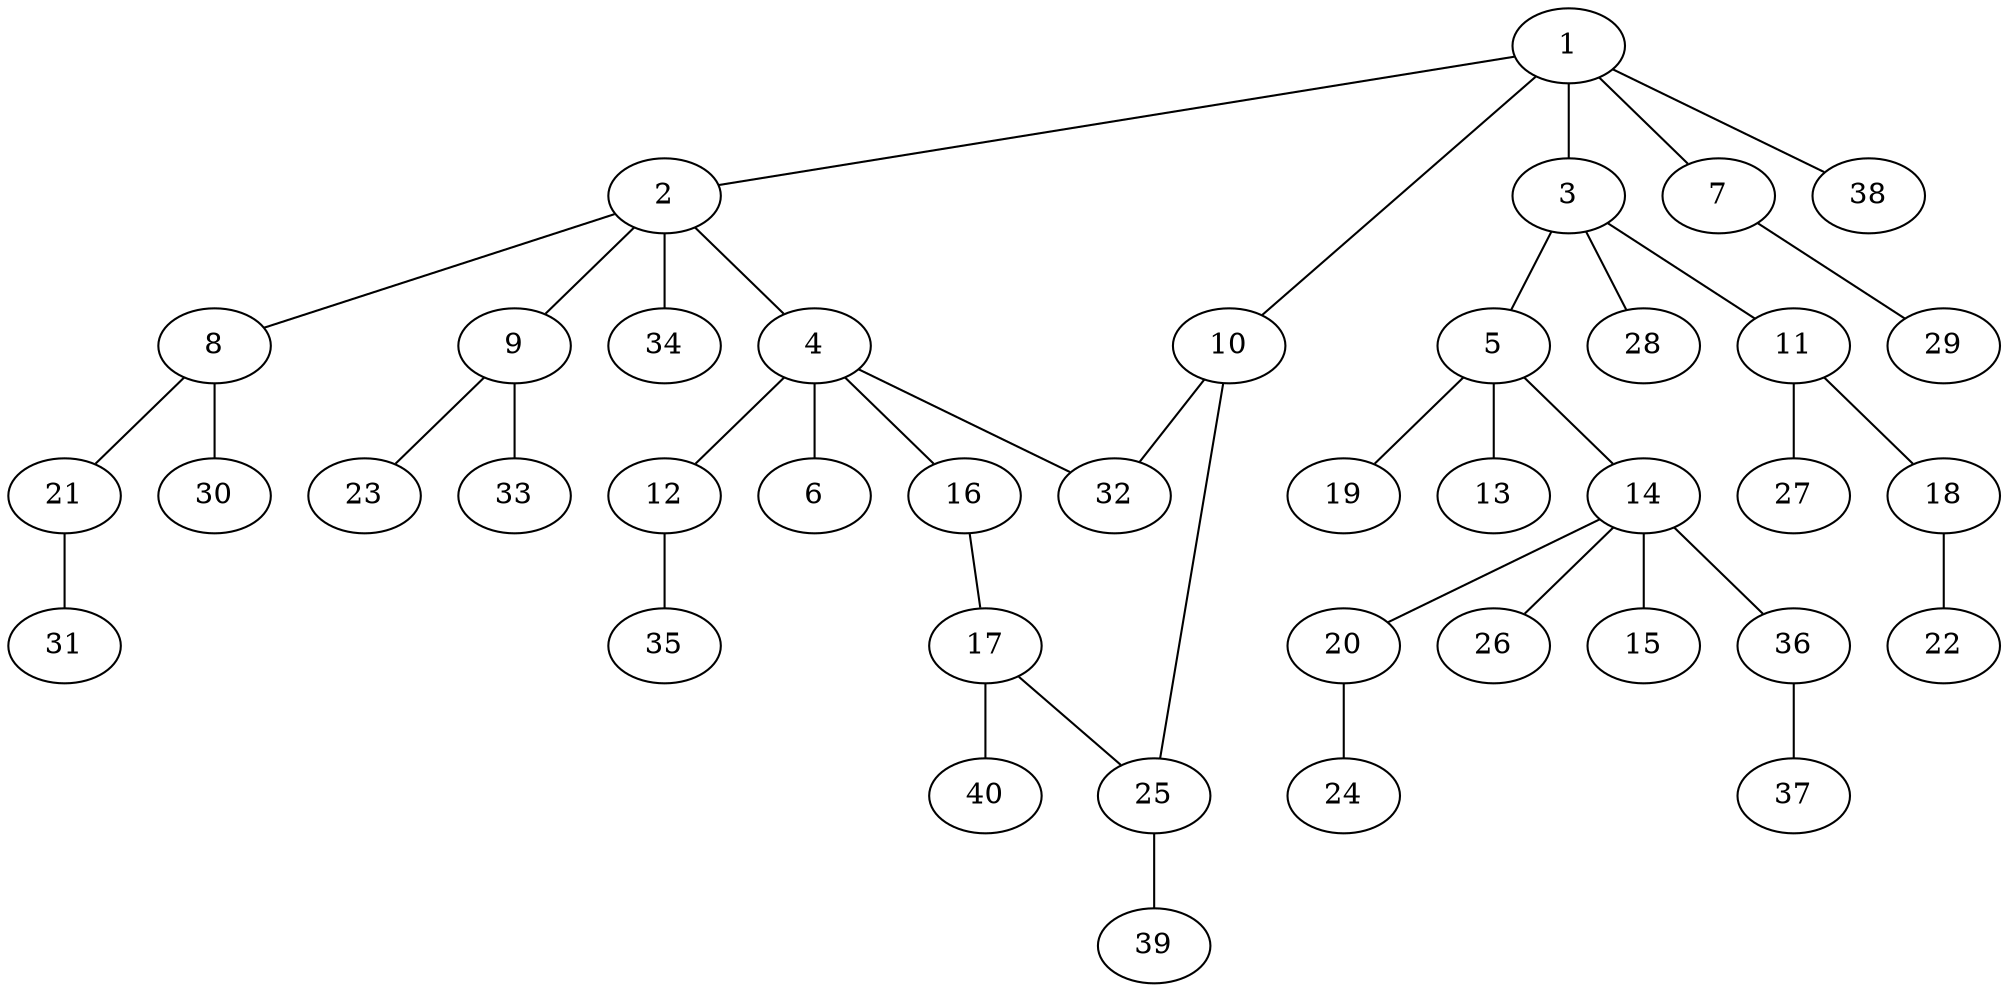 graph graphname {1--2
1--3
1--7
1--10
1--38
2--4
2--8
2--9
2--34
3--5
3--11
3--28
4--6
4--12
4--16
4--32
5--13
5--14
5--19
7--29
8--21
8--30
9--23
9--33
10--25
10--32
11--18
11--27
12--35
14--15
14--20
14--26
14--36
16--17
17--25
17--40
18--22
20--24
21--31
25--39
36--37
}